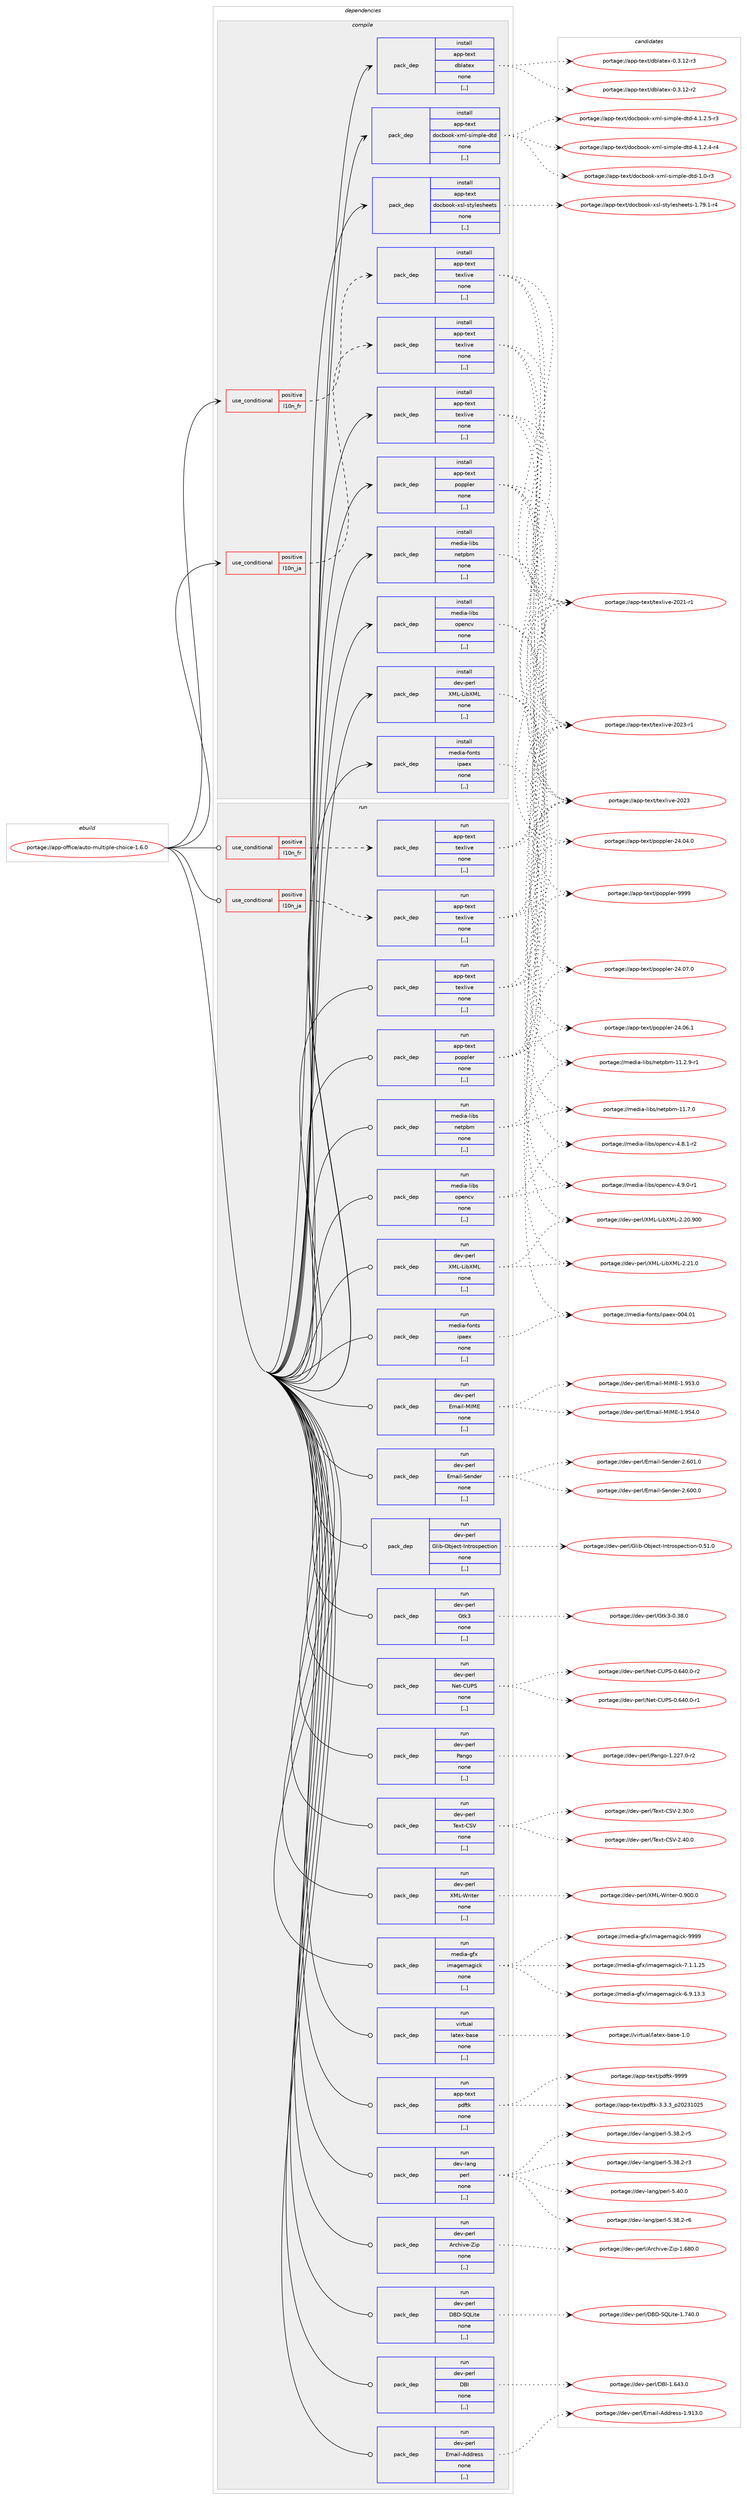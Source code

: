 digraph prolog {

# *************
# Graph options
# *************

newrank=true;
concentrate=true;
compound=true;
graph [rankdir=LR,fontname=Helvetica,fontsize=10,ranksep=1.5];#, ranksep=2.5, nodesep=0.2];
edge  [arrowhead=vee];
node  [fontname=Helvetica,fontsize=10];

# **********
# The ebuild
# **********

subgraph cluster_leftcol {
color=gray;
rank=same;
label=<<i>ebuild</i>>;
id [label="portage://app-office/auto-multiple-choice-1.6.0", color=red, width=4, href="../app-office/auto-multiple-choice-1.6.0.svg"];
}

# ****************
# The dependencies
# ****************

subgraph cluster_midcol {
color=gray;
label=<<i>dependencies</i>>;
subgraph cluster_compile {
fillcolor="#eeeeee";
style=filled;
label=<<i>compile</i>>;
subgraph cond12879 {
dependency44610 [label=<<TABLE BORDER="0" CELLBORDER="1" CELLSPACING="0" CELLPADDING="4"><TR><TD ROWSPAN="3" CELLPADDING="10">use_conditional</TD></TR><TR><TD>positive</TD></TR><TR><TD>l10n_fr</TD></TR></TABLE>>, shape=none, color=red];
subgraph pack31333 {
dependency44611 [label=<<TABLE BORDER="0" CELLBORDER="1" CELLSPACING="0" CELLPADDING="4" WIDTH="220"><TR><TD ROWSPAN="6" CELLPADDING="30">pack_dep</TD></TR><TR><TD WIDTH="110">install</TD></TR><TR><TD>app-text</TD></TR><TR><TD>texlive</TD></TR><TR><TD>none</TD></TR><TR><TD>[,,]</TD></TR></TABLE>>, shape=none, color=blue];
}
dependency44610:e -> dependency44611:w [weight=20,style="dashed",arrowhead="vee"];
}
id:e -> dependency44610:w [weight=20,style="solid",arrowhead="vee"];
subgraph cond12880 {
dependency44612 [label=<<TABLE BORDER="0" CELLBORDER="1" CELLSPACING="0" CELLPADDING="4"><TR><TD ROWSPAN="3" CELLPADDING="10">use_conditional</TD></TR><TR><TD>positive</TD></TR><TR><TD>l10n_ja</TD></TR></TABLE>>, shape=none, color=red];
subgraph pack31334 {
dependency44613 [label=<<TABLE BORDER="0" CELLBORDER="1" CELLSPACING="0" CELLPADDING="4" WIDTH="220"><TR><TD ROWSPAN="6" CELLPADDING="30">pack_dep</TD></TR><TR><TD WIDTH="110">install</TD></TR><TR><TD>app-text</TD></TR><TR><TD>texlive</TD></TR><TR><TD>none</TD></TR><TR><TD>[,,]</TD></TR></TABLE>>, shape=none, color=blue];
}
dependency44612:e -> dependency44613:w [weight=20,style="dashed",arrowhead="vee"];
}
id:e -> dependency44612:w [weight=20,style="solid",arrowhead="vee"];
subgraph pack31335 {
dependency44614 [label=<<TABLE BORDER="0" CELLBORDER="1" CELLSPACING="0" CELLPADDING="4" WIDTH="220"><TR><TD ROWSPAN="6" CELLPADDING="30">pack_dep</TD></TR><TR><TD WIDTH="110">install</TD></TR><TR><TD>app-text</TD></TR><TR><TD>dblatex</TD></TR><TR><TD>none</TD></TR><TR><TD>[,,]</TD></TR></TABLE>>, shape=none, color=blue];
}
id:e -> dependency44614:w [weight=20,style="solid",arrowhead="vee"];
subgraph pack31336 {
dependency44615 [label=<<TABLE BORDER="0" CELLBORDER="1" CELLSPACING="0" CELLPADDING="4" WIDTH="220"><TR><TD ROWSPAN="6" CELLPADDING="30">pack_dep</TD></TR><TR><TD WIDTH="110">install</TD></TR><TR><TD>app-text</TD></TR><TR><TD>docbook-xml-simple-dtd</TD></TR><TR><TD>none</TD></TR><TR><TD>[,,]</TD></TR></TABLE>>, shape=none, color=blue];
}
id:e -> dependency44615:w [weight=20,style="solid",arrowhead="vee"];
subgraph pack31337 {
dependency44616 [label=<<TABLE BORDER="0" CELLBORDER="1" CELLSPACING="0" CELLPADDING="4" WIDTH="220"><TR><TD ROWSPAN="6" CELLPADDING="30">pack_dep</TD></TR><TR><TD WIDTH="110">install</TD></TR><TR><TD>app-text</TD></TR><TR><TD>docbook-xsl-stylesheets</TD></TR><TR><TD>none</TD></TR><TR><TD>[,,]</TD></TR></TABLE>>, shape=none, color=blue];
}
id:e -> dependency44616:w [weight=20,style="solid",arrowhead="vee"];
subgraph pack31338 {
dependency44617 [label=<<TABLE BORDER="0" CELLBORDER="1" CELLSPACING="0" CELLPADDING="4" WIDTH="220"><TR><TD ROWSPAN="6" CELLPADDING="30">pack_dep</TD></TR><TR><TD WIDTH="110">install</TD></TR><TR><TD>app-text</TD></TR><TR><TD>poppler</TD></TR><TR><TD>none</TD></TR><TR><TD>[,,]</TD></TR></TABLE>>, shape=none, color=blue];
}
id:e -> dependency44617:w [weight=20,style="solid",arrowhead="vee"];
subgraph pack31339 {
dependency44618 [label=<<TABLE BORDER="0" CELLBORDER="1" CELLSPACING="0" CELLPADDING="4" WIDTH="220"><TR><TD ROWSPAN="6" CELLPADDING="30">pack_dep</TD></TR><TR><TD WIDTH="110">install</TD></TR><TR><TD>app-text</TD></TR><TR><TD>texlive</TD></TR><TR><TD>none</TD></TR><TR><TD>[,,]</TD></TR></TABLE>>, shape=none, color=blue];
}
id:e -> dependency44618:w [weight=20,style="solid",arrowhead="vee"];
subgraph pack31340 {
dependency44619 [label=<<TABLE BORDER="0" CELLBORDER="1" CELLSPACING="0" CELLPADDING="4" WIDTH="220"><TR><TD ROWSPAN="6" CELLPADDING="30">pack_dep</TD></TR><TR><TD WIDTH="110">install</TD></TR><TR><TD>dev-perl</TD></TR><TR><TD>XML-LibXML</TD></TR><TR><TD>none</TD></TR><TR><TD>[,,]</TD></TR></TABLE>>, shape=none, color=blue];
}
id:e -> dependency44619:w [weight=20,style="solid",arrowhead="vee"];
subgraph pack31341 {
dependency44620 [label=<<TABLE BORDER="0" CELLBORDER="1" CELLSPACING="0" CELLPADDING="4" WIDTH="220"><TR><TD ROWSPAN="6" CELLPADDING="30">pack_dep</TD></TR><TR><TD WIDTH="110">install</TD></TR><TR><TD>media-fonts</TD></TR><TR><TD>ipaex</TD></TR><TR><TD>none</TD></TR><TR><TD>[,,]</TD></TR></TABLE>>, shape=none, color=blue];
}
id:e -> dependency44620:w [weight=20,style="solid",arrowhead="vee"];
subgraph pack31342 {
dependency44621 [label=<<TABLE BORDER="0" CELLBORDER="1" CELLSPACING="0" CELLPADDING="4" WIDTH="220"><TR><TD ROWSPAN="6" CELLPADDING="30">pack_dep</TD></TR><TR><TD WIDTH="110">install</TD></TR><TR><TD>media-libs</TD></TR><TR><TD>netpbm</TD></TR><TR><TD>none</TD></TR><TR><TD>[,,]</TD></TR></TABLE>>, shape=none, color=blue];
}
id:e -> dependency44621:w [weight=20,style="solid",arrowhead="vee"];
subgraph pack31343 {
dependency44622 [label=<<TABLE BORDER="0" CELLBORDER="1" CELLSPACING="0" CELLPADDING="4" WIDTH="220"><TR><TD ROWSPAN="6" CELLPADDING="30">pack_dep</TD></TR><TR><TD WIDTH="110">install</TD></TR><TR><TD>media-libs</TD></TR><TR><TD>opencv</TD></TR><TR><TD>none</TD></TR><TR><TD>[,,]</TD></TR></TABLE>>, shape=none, color=blue];
}
id:e -> dependency44622:w [weight=20,style="solid",arrowhead="vee"];
}
subgraph cluster_compileandrun {
fillcolor="#eeeeee";
style=filled;
label=<<i>compile and run</i>>;
}
subgraph cluster_run {
fillcolor="#eeeeee";
style=filled;
label=<<i>run</i>>;
subgraph cond12881 {
dependency44623 [label=<<TABLE BORDER="0" CELLBORDER="1" CELLSPACING="0" CELLPADDING="4"><TR><TD ROWSPAN="3" CELLPADDING="10">use_conditional</TD></TR><TR><TD>positive</TD></TR><TR><TD>l10n_fr</TD></TR></TABLE>>, shape=none, color=red];
subgraph pack31344 {
dependency44624 [label=<<TABLE BORDER="0" CELLBORDER="1" CELLSPACING="0" CELLPADDING="4" WIDTH="220"><TR><TD ROWSPAN="6" CELLPADDING="30">pack_dep</TD></TR><TR><TD WIDTH="110">run</TD></TR><TR><TD>app-text</TD></TR><TR><TD>texlive</TD></TR><TR><TD>none</TD></TR><TR><TD>[,,]</TD></TR></TABLE>>, shape=none, color=blue];
}
dependency44623:e -> dependency44624:w [weight=20,style="dashed",arrowhead="vee"];
}
id:e -> dependency44623:w [weight=20,style="solid",arrowhead="odot"];
subgraph cond12882 {
dependency44625 [label=<<TABLE BORDER="0" CELLBORDER="1" CELLSPACING="0" CELLPADDING="4"><TR><TD ROWSPAN="3" CELLPADDING="10">use_conditional</TD></TR><TR><TD>positive</TD></TR><TR><TD>l10n_ja</TD></TR></TABLE>>, shape=none, color=red];
subgraph pack31345 {
dependency44626 [label=<<TABLE BORDER="0" CELLBORDER="1" CELLSPACING="0" CELLPADDING="4" WIDTH="220"><TR><TD ROWSPAN="6" CELLPADDING="30">pack_dep</TD></TR><TR><TD WIDTH="110">run</TD></TR><TR><TD>app-text</TD></TR><TR><TD>texlive</TD></TR><TR><TD>none</TD></TR><TR><TD>[,,]</TD></TR></TABLE>>, shape=none, color=blue];
}
dependency44625:e -> dependency44626:w [weight=20,style="dashed",arrowhead="vee"];
}
id:e -> dependency44625:w [weight=20,style="solid",arrowhead="odot"];
subgraph pack31346 {
dependency44627 [label=<<TABLE BORDER="0" CELLBORDER="1" CELLSPACING="0" CELLPADDING="4" WIDTH="220"><TR><TD ROWSPAN="6" CELLPADDING="30">pack_dep</TD></TR><TR><TD WIDTH="110">run</TD></TR><TR><TD>app-text</TD></TR><TR><TD>pdftk</TD></TR><TR><TD>none</TD></TR><TR><TD>[,,]</TD></TR></TABLE>>, shape=none, color=blue];
}
id:e -> dependency44627:w [weight=20,style="solid",arrowhead="odot"];
subgraph pack31347 {
dependency44628 [label=<<TABLE BORDER="0" CELLBORDER="1" CELLSPACING="0" CELLPADDING="4" WIDTH="220"><TR><TD ROWSPAN="6" CELLPADDING="30">pack_dep</TD></TR><TR><TD WIDTH="110">run</TD></TR><TR><TD>app-text</TD></TR><TR><TD>poppler</TD></TR><TR><TD>none</TD></TR><TR><TD>[,,]</TD></TR></TABLE>>, shape=none, color=blue];
}
id:e -> dependency44628:w [weight=20,style="solid",arrowhead="odot"];
subgraph pack31348 {
dependency44629 [label=<<TABLE BORDER="0" CELLBORDER="1" CELLSPACING="0" CELLPADDING="4" WIDTH="220"><TR><TD ROWSPAN="6" CELLPADDING="30">pack_dep</TD></TR><TR><TD WIDTH="110">run</TD></TR><TR><TD>app-text</TD></TR><TR><TD>texlive</TD></TR><TR><TD>none</TD></TR><TR><TD>[,,]</TD></TR></TABLE>>, shape=none, color=blue];
}
id:e -> dependency44629:w [weight=20,style="solid",arrowhead="odot"];
subgraph pack31349 {
dependency44630 [label=<<TABLE BORDER="0" CELLBORDER="1" CELLSPACING="0" CELLPADDING="4" WIDTH="220"><TR><TD ROWSPAN="6" CELLPADDING="30">pack_dep</TD></TR><TR><TD WIDTH="110">run</TD></TR><TR><TD>dev-lang</TD></TR><TR><TD>perl</TD></TR><TR><TD>none</TD></TR><TR><TD>[,,]</TD></TR></TABLE>>, shape=none, color=blue];
}
id:e -> dependency44630:w [weight=20,style="solid",arrowhead="odot"];
subgraph pack31350 {
dependency44631 [label=<<TABLE BORDER="0" CELLBORDER="1" CELLSPACING="0" CELLPADDING="4" WIDTH="220"><TR><TD ROWSPAN="6" CELLPADDING="30">pack_dep</TD></TR><TR><TD WIDTH="110">run</TD></TR><TR><TD>dev-perl</TD></TR><TR><TD>Archive-Zip</TD></TR><TR><TD>none</TD></TR><TR><TD>[,,]</TD></TR></TABLE>>, shape=none, color=blue];
}
id:e -> dependency44631:w [weight=20,style="solid",arrowhead="odot"];
subgraph pack31351 {
dependency44632 [label=<<TABLE BORDER="0" CELLBORDER="1" CELLSPACING="0" CELLPADDING="4" WIDTH="220"><TR><TD ROWSPAN="6" CELLPADDING="30">pack_dep</TD></TR><TR><TD WIDTH="110">run</TD></TR><TR><TD>dev-perl</TD></TR><TR><TD>DBD-SQLite</TD></TR><TR><TD>none</TD></TR><TR><TD>[,,]</TD></TR></TABLE>>, shape=none, color=blue];
}
id:e -> dependency44632:w [weight=20,style="solid",arrowhead="odot"];
subgraph pack31352 {
dependency44633 [label=<<TABLE BORDER="0" CELLBORDER="1" CELLSPACING="0" CELLPADDING="4" WIDTH="220"><TR><TD ROWSPAN="6" CELLPADDING="30">pack_dep</TD></TR><TR><TD WIDTH="110">run</TD></TR><TR><TD>dev-perl</TD></TR><TR><TD>DBI</TD></TR><TR><TD>none</TD></TR><TR><TD>[,,]</TD></TR></TABLE>>, shape=none, color=blue];
}
id:e -> dependency44633:w [weight=20,style="solid",arrowhead="odot"];
subgraph pack31353 {
dependency44634 [label=<<TABLE BORDER="0" CELLBORDER="1" CELLSPACING="0" CELLPADDING="4" WIDTH="220"><TR><TD ROWSPAN="6" CELLPADDING="30">pack_dep</TD></TR><TR><TD WIDTH="110">run</TD></TR><TR><TD>dev-perl</TD></TR><TR><TD>Email-Address</TD></TR><TR><TD>none</TD></TR><TR><TD>[,,]</TD></TR></TABLE>>, shape=none, color=blue];
}
id:e -> dependency44634:w [weight=20,style="solid",arrowhead="odot"];
subgraph pack31354 {
dependency44635 [label=<<TABLE BORDER="0" CELLBORDER="1" CELLSPACING="0" CELLPADDING="4" WIDTH="220"><TR><TD ROWSPAN="6" CELLPADDING="30">pack_dep</TD></TR><TR><TD WIDTH="110">run</TD></TR><TR><TD>dev-perl</TD></TR><TR><TD>Email-MIME</TD></TR><TR><TD>none</TD></TR><TR><TD>[,,]</TD></TR></TABLE>>, shape=none, color=blue];
}
id:e -> dependency44635:w [weight=20,style="solid",arrowhead="odot"];
subgraph pack31355 {
dependency44636 [label=<<TABLE BORDER="0" CELLBORDER="1" CELLSPACING="0" CELLPADDING="4" WIDTH="220"><TR><TD ROWSPAN="6" CELLPADDING="30">pack_dep</TD></TR><TR><TD WIDTH="110">run</TD></TR><TR><TD>dev-perl</TD></TR><TR><TD>Email-Sender</TD></TR><TR><TD>none</TD></TR><TR><TD>[,,]</TD></TR></TABLE>>, shape=none, color=blue];
}
id:e -> dependency44636:w [weight=20,style="solid",arrowhead="odot"];
subgraph pack31356 {
dependency44637 [label=<<TABLE BORDER="0" CELLBORDER="1" CELLSPACING="0" CELLPADDING="4" WIDTH="220"><TR><TD ROWSPAN="6" CELLPADDING="30">pack_dep</TD></TR><TR><TD WIDTH="110">run</TD></TR><TR><TD>dev-perl</TD></TR><TR><TD>Glib-Object-Introspection</TD></TR><TR><TD>none</TD></TR><TR><TD>[,,]</TD></TR></TABLE>>, shape=none, color=blue];
}
id:e -> dependency44637:w [weight=20,style="solid",arrowhead="odot"];
subgraph pack31357 {
dependency44638 [label=<<TABLE BORDER="0" CELLBORDER="1" CELLSPACING="0" CELLPADDING="4" WIDTH="220"><TR><TD ROWSPAN="6" CELLPADDING="30">pack_dep</TD></TR><TR><TD WIDTH="110">run</TD></TR><TR><TD>dev-perl</TD></TR><TR><TD>Gtk3</TD></TR><TR><TD>none</TD></TR><TR><TD>[,,]</TD></TR></TABLE>>, shape=none, color=blue];
}
id:e -> dependency44638:w [weight=20,style="solid",arrowhead="odot"];
subgraph pack31358 {
dependency44639 [label=<<TABLE BORDER="0" CELLBORDER="1" CELLSPACING="0" CELLPADDING="4" WIDTH="220"><TR><TD ROWSPAN="6" CELLPADDING="30">pack_dep</TD></TR><TR><TD WIDTH="110">run</TD></TR><TR><TD>dev-perl</TD></TR><TR><TD>Net-CUPS</TD></TR><TR><TD>none</TD></TR><TR><TD>[,,]</TD></TR></TABLE>>, shape=none, color=blue];
}
id:e -> dependency44639:w [weight=20,style="solid",arrowhead="odot"];
subgraph pack31359 {
dependency44640 [label=<<TABLE BORDER="0" CELLBORDER="1" CELLSPACING="0" CELLPADDING="4" WIDTH="220"><TR><TD ROWSPAN="6" CELLPADDING="30">pack_dep</TD></TR><TR><TD WIDTH="110">run</TD></TR><TR><TD>dev-perl</TD></TR><TR><TD>Pango</TD></TR><TR><TD>none</TD></TR><TR><TD>[,,]</TD></TR></TABLE>>, shape=none, color=blue];
}
id:e -> dependency44640:w [weight=20,style="solid",arrowhead="odot"];
subgraph pack31360 {
dependency44641 [label=<<TABLE BORDER="0" CELLBORDER="1" CELLSPACING="0" CELLPADDING="4" WIDTH="220"><TR><TD ROWSPAN="6" CELLPADDING="30">pack_dep</TD></TR><TR><TD WIDTH="110">run</TD></TR><TR><TD>dev-perl</TD></TR><TR><TD>Text-CSV</TD></TR><TR><TD>none</TD></TR><TR><TD>[,,]</TD></TR></TABLE>>, shape=none, color=blue];
}
id:e -> dependency44641:w [weight=20,style="solid",arrowhead="odot"];
subgraph pack31361 {
dependency44642 [label=<<TABLE BORDER="0" CELLBORDER="1" CELLSPACING="0" CELLPADDING="4" WIDTH="220"><TR><TD ROWSPAN="6" CELLPADDING="30">pack_dep</TD></TR><TR><TD WIDTH="110">run</TD></TR><TR><TD>dev-perl</TD></TR><TR><TD>XML-LibXML</TD></TR><TR><TD>none</TD></TR><TR><TD>[,,]</TD></TR></TABLE>>, shape=none, color=blue];
}
id:e -> dependency44642:w [weight=20,style="solid",arrowhead="odot"];
subgraph pack31362 {
dependency44643 [label=<<TABLE BORDER="0" CELLBORDER="1" CELLSPACING="0" CELLPADDING="4" WIDTH="220"><TR><TD ROWSPAN="6" CELLPADDING="30">pack_dep</TD></TR><TR><TD WIDTH="110">run</TD></TR><TR><TD>dev-perl</TD></TR><TR><TD>XML-Writer</TD></TR><TR><TD>none</TD></TR><TR><TD>[,,]</TD></TR></TABLE>>, shape=none, color=blue];
}
id:e -> dependency44643:w [weight=20,style="solid",arrowhead="odot"];
subgraph pack31363 {
dependency44644 [label=<<TABLE BORDER="0" CELLBORDER="1" CELLSPACING="0" CELLPADDING="4" WIDTH="220"><TR><TD ROWSPAN="6" CELLPADDING="30">pack_dep</TD></TR><TR><TD WIDTH="110">run</TD></TR><TR><TD>media-fonts</TD></TR><TR><TD>ipaex</TD></TR><TR><TD>none</TD></TR><TR><TD>[,,]</TD></TR></TABLE>>, shape=none, color=blue];
}
id:e -> dependency44644:w [weight=20,style="solid",arrowhead="odot"];
subgraph pack31364 {
dependency44645 [label=<<TABLE BORDER="0" CELLBORDER="1" CELLSPACING="0" CELLPADDING="4" WIDTH="220"><TR><TD ROWSPAN="6" CELLPADDING="30">pack_dep</TD></TR><TR><TD WIDTH="110">run</TD></TR><TR><TD>media-gfx</TD></TR><TR><TD>imagemagick</TD></TR><TR><TD>none</TD></TR><TR><TD>[,,]</TD></TR></TABLE>>, shape=none, color=blue];
}
id:e -> dependency44645:w [weight=20,style="solid",arrowhead="odot"];
subgraph pack31365 {
dependency44646 [label=<<TABLE BORDER="0" CELLBORDER="1" CELLSPACING="0" CELLPADDING="4" WIDTH="220"><TR><TD ROWSPAN="6" CELLPADDING="30">pack_dep</TD></TR><TR><TD WIDTH="110">run</TD></TR><TR><TD>media-libs</TD></TR><TR><TD>netpbm</TD></TR><TR><TD>none</TD></TR><TR><TD>[,,]</TD></TR></TABLE>>, shape=none, color=blue];
}
id:e -> dependency44646:w [weight=20,style="solid",arrowhead="odot"];
subgraph pack31366 {
dependency44647 [label=<<TABLE BORDER="0" CELLBORDER="1" CELLSPACING="0" CELLPADDING="4" WIDTH="220"><TR><TD ROWSPAN="6" CELLPADDING="30">pack_dep</TD></TR><TR><TD WIDTH="110">run</TD></TR><TR><TD>media-libs</TD></TR><TR><TD>opencv</TD></TR><TR><TD>none</TD></TR><TR><TD>[,,]</TD></TR></TABLE>>, shape=none, color=blue];
}
id:e -> dependency44647:w [weight=20,style="solid",arrowhead="odot"];
subgraph pack31367 {
dependency44648 [label=<<TABLE BORDER="0" CELLBORDER="1" CELLSPACING="0" CELLPADDING="4" WIDTH="220"><TR><TD ROWSPAN="6" CELLPADDING="30">pack_dep</TD></TR><TR><TD WIDTH="110">run</TD></TR><TR><TD>virtual</TD></TR><TR><TD>latex-base</TD></TR><TR><TD>none</TD></TR><TR><TD>[,,]</TD></TR></TABLE>>, shape=none, color=blue];
}
id:e -> dependency44648:w [weight=20,style="solid",arrowhead="odot"];
}
}

# **************
# The candidates
# **************

subgraph cluster_choices {
rank=same;
color=gray;
label=<<i>candidates</i>>;

subgraph choice31333 {
color=black;
nodesep=1;
choice97112112451161011201164711610112010810511810145504850514511449 [label="portage://app-text/texlive-2023-r1", color=red, width=4,href="../app-text/texlive-2023-r1.svg"];
choice9711211245116101120116471161011201081051181014550485051 [label="portage://app-text/texlive-2023", color=red, width=4,href="../app-text/texlive-2023.svg"];
choice97112112451161011201164711610112010810511810145504850494511449 [label="portage://app-text/texlive-2021-r1", color=red, width=4,href="../app-text/texlive-2021-r1.svg"];
dependency44611:e -> choice97112112451161011201164711610112010810511810145504850514511449:w [style=dotted,weight="100"];
dependency44611:e -> choice9711211245116101120116471161011201081051181014550485051:w [style=dotted,weight="100"];
dependency44611:e -> choice97112112451161011201164711610112010810511810145504850494511449:w [style=dotted,weight="100"];
}
subgraph choice31334 {
color=black;
nodesep=1;
choice97112112451161011201164711610112010810511810145504850514511449 [label="portage://app-text/texlive-2023-r1", color=red, width=4,href="../app-text/texlive-2023-r1.svg"];
choice9711211245116101120116471161011201081051181014550485051 [label="portage://app-text/texlive-2023", color=red, width=4,href="../app-text/texlive-2023.svg"];
choice97112112451161011201164711610112010810511810145504850494511449 [label="portage://app-text/texlive-2021-r1", color=red, width=4,href="../app-text/texlive-2021-r1.svg"];
dependency44613:e -> choice97112112451161011201164711610112010810511810145504850514511449:w [style=dotted,weight="100"];
dependency44613:e -> choice9711211245116101120116471161011201081051181014550485051:w [style=dotted,weight="100"];
dependency44613:e -> choice97112112451161011201164711610112010810511810145504850494511449:w [style=dotted,weight="100"];
}
subgraph choice31335 {
color=black;
nodesep=1;
choice9711211245116101120116471009810897116101120454846514649504511451 [label="portage://app-text/dblatex-0.3.12-r3", color=red, width=4,href="../app-text/dblatex-0.3.12-r3.svg"];
choice9711211245116101120116471009810897116101120454846514649504511450 [label="portage://app-text/dblatex-0.3.12-r2", color=red, width=4,href="../app-text/dblatex-0.3.12-r2.svg"];
dependency44614:e -> choice9711211245116101120116471009810897116101120454846514649504511451:w [style=dotted,weight="100"];
dependency44614:e -> choice9711211245116101120116471009810897116101120454846514649504511450:w [style=dotted,weight="100"];
}
subgraph choice31336 {
color=black;
nodesep=1;
choice971121124511610112011647100111999811111110745120109108451151051091121081014510011610045524649465046534511451 [label="portage://app-text/docbook-xml-simple-dtd-4.1.2.5-r3", color=red, width=4,href="../app-text/docbook-xml-simple-dtd-4.1.2.5-r3.svg"];
choice971121124511610112011647100111999811111110745120109108451151051091121081014510011610045524649465046524511452 [label="portage://app-text/docbook-xml-simple-dtd-4.1.2.4-r4", color=red, width=4,href="../app-text/docbook-xml-simple-dtd-4.1.2.4-r4.svg"];
choice9711211245116101120116471001119998111111107451201091084511510510911210810145100116100454946484511451 [label="portage://app-text/docbook-xml-simple-dtd-1.0-r3", color=red, width=4,href="../app-text/docbook-xml-simple-dtd-1.0-r3.svg"];
dependency44615:e -> choice971121124511610112011647100111999811111110745120109108451151051091121081014510011610045524649465046534511451:w [style=dotted,weight="100"];
dependency44615:e -> choice971121124511610112011647100111999811111110745120109108451151051091121081014510011610045524649465046524511452:w [style=dotted,weight="100"];
dependency44615:e -> choice9711211245116101120116471001119998111111107451201091084511510510911210810145100116100454946484511451:w [style=dotted,weight="100"];
}
subgraph choice31337 {
color=black;
nodesep=1;
choice97112112451161011201164710011199981111111074512011510845115116121108101115104101101116115454946555746494511452 [label="portage://app-text/docbook-xsl-stylesheets-1.79.1-r4", color=red, width=4,href="../app-text/docbook-xsl-stylesheets-1.79.1-r4.svg"];
dependency44616:e -> choice97112112451161011201164710011199981111111074512011510845115116121108101115104101101116115454946555746494511452:w [style=dotted,weight="100"];
}
subgraph choice31338 {
color=black;
nodesep=1;
choice9711211245116101120116471121111121121081011144557575757 [label="portage://app-text/poppler-9999", color=red, width=4,href="../app-text/poppler-9999.svg"];
choice9711211245116101120116471121111121121081011144550524648554648 [label="portage://app-text/poppler-24.07.0", color=red, width=4,href="../app-text/poppler-24.07.0.svg"];
choice9711211245116101120116471121111121121081011144550524648544649 [label="portage://app-text/poppler-24.06.1", color=red, width=4,href="../app-text/poppler-24.06.1.svg"];
choice9711211245116101120116471121111121121081011144550524648524648 [label="portage://app-text/poppler-24.04.0", color=red, width=4,href="../app-text/poppler-24.04.0.svg"];
dependency44617:e -> choice9711211245116101120116471121111121121081011144557575757:w [style=dotted,weight="100"];
dependency44617:e -> choice9711211245116101120116471121111121121081011144550524648554648:w [style=dotted,weight="100"];
dependency44617:e -> choice9711211245116101120116471121111121121081011144550524648544649:w [style=dotted,weight="100"];
dependency44617:e -> choice9711211245116101120116471121111121121081011144550524648524648:w [style=dotted,weight="100"];
}
subgraph choice31339 {
color=black;
nodesep=1;
choice97112112451161011201164711610112010810511810145504850514511449 [label="portage://app-text/texlive-2023-r1", color=red, width=4,href="../app-text/texlive-2023-r1.svg"];
choice9711211245116101120116471161011201081051181014550485051 [label="portage://app-text/texlive-2023", color=red, width=4,href="../app-text/texlive-2023.svg"];
choice97112112451161011201164711610112010810511810145504850494511449 [label="portage://app-text/texlive-2021-r1", color=red, width=4,href="../app-text/texlive-2021-r1.svg"];
dependency44618:e -> choice97112112451161011201164711610112010810511810145504850514511449:w [style=dotted,weight="100"];
dependency44618:e -> choice9711211245116101120116471161011201081051181014550485051:w [style=dotted,weight="100"];
dependency44618:e -> choice97112112451161011201164711610112010810511810145504850494511449:w [style=dotted,weight="100"];
}
subgraph choice31340 {
color=black;
nodesep=1;
choice100101118451121011141084788777645761059888777645504650494648 [label="portage://dev-perl/XML-LibXML-2.21.0", color=red, width=4,href="../dev-perl/XML-LibXML-2.21.0.svg"];
choice1001011184511210111410847887776457610598887776455046504846574848 [label="portage://dev-perl/XML-LibXML-2.20.900", color=red, width=4,href="../dev-perl/XML-LibXML-2.20.900.svg"];
dependency44619:e -> choice100101118451121011141084788777645761059888777645504650494648:w [style=dotted,weight="100"];
dependency44619:e -> choice1001011184511210111410847887776457610598887776455046504846574848:w [style=dotted,weight="100"];
}
subgraph choice31341 {
color=black;
nodesep=1;
choice1091011001059745102111110116115471051129710112045484852464849 [label="portage://media-fonts/ipaex-004.01", color=red, width=4,href="../media-fonts/ipaex-004.01.svg"];
dependency44620:e -> choice1091011001059745102111110116115471051129710112045484852464849:w [style=dotted,weight="100"];
}
subgraph choice31342 {
color=black;
nodesep=1;
choice109101100105974510810598115471101011161129810945494946554648 [label="portage://media-libs/netpbm-11.7.0", color=red, width=4,href="../media-libs/netpbm-11.7.0.svg"];
choice1091011001059745108105981154711010111611298109454949465046574511449 [label="portage://media-libs/netpbm-11.2.9-r1", color=red, width=4,href="../media-libs/netpbm-11.2.9-r1.svg"];
dependency44621:e -> choice109101100105974510810598115471101011161129810945494946554648:w [style=dotted,weight="100"];
dependency44621:e -> choice1091011001059745108105981154711010111611298109454949465046574511449:w [style=dotted,weight="100"];
}
subgraph choice31343 {
color=black;
nodesep=1;
choice10910110010597451081059811547111112101110991184552465746484511449 [label="portage://media-libs/opencv-4.9.0-r1", color=red, width=4,href="../media-libs/opencv-4.9.0-r1.svg"];
choice10910110010597451081059811547111112101110991184552465646494511450 [label="portage://media-libs/opencv-4.8.1-r2", color=red, width=4,href="../media-libs/opencv-4.8.1-r2.svg"];
dependency44622:e -> choice10910110010597451081059811547111112101110991184552465746484511449:w [style=dotted,weight="100"];
dependency44622:e -> choice10910110010597451081059811547111112101110991184552465646494511450:w [style=dotted,weight="100"];
}
subgraph choice31344 {
color=black;
nodesep=1;
choice97112112451161011201164711610112010810511810145504850514511449 [label="portage://app-text/texlive-2023-r1", color=red, width=4,href="../app-text/texlive-2023-r1.svg"];
choice9711211245116101120116471161011201081051181014550485051 [label="portage://app-text/texlive-2023", color=red, width=4,href="../app-text/texlive-2023.svg"];
choice97112112451161011201164711610112010810511810145504850494511449 [label="portage://app-text/texlive-2021-r1", color=red, width=4,href="../app-text/texlive-2021-r1.svg"];
dependency44624:e -> choice97112112451161011201164711610112010810511810145504850514511449:w [style=dotted,weight="100"];
dependency44624:e -> choice9711211245116101120116471161011201081051181014550485051:w [style=dotted,weight="100"];
dependency44624:e -> choice97112112451161011201164711610112010810511810145504850494511449:w [style=dotted,weight="100"];
}
subgraph choice31345 {
color=black;
nodesep=1;
choice97112112451161011201164711610112010810511810145504850514511449 [label="portage://app-text/texlive-2023-r1", color=red, width=4,href="../app-text/texlive-2023-r1.svg"];
choice9711211245116101120116471161011201081051181014550485051 [label="portage://app-text/texlive-2023", color=red, width=4,href="../app-text/texlive-2023.svg"];
choice97112112451161011201164711610112010810511810145504850494511449 [label="portage://app-text/texlive-2021-r1", color=red, width=4,href="../app-text/texlive-2021-r1.svg"];
dependency44626:e -> choice97112112451161011201164711610112010810511810145504850514511449:w [style=dotted,weight="100"];
dependency44626:e -> choice9711211245116101120116471161011201081051181014550485051:w [style=dotted,weight="100"];
dependency44626:e -> choice97112112451161011201164711610112010810511810145504850494511449:w [style=dotted,weight="100"];
}
subgraph choice31346 {
color=black;
nodesep=1;
choice9711211245116101120116471121001021161074557575757 [label="portage://app-text/pdftk-9999", color=red, width=4,href="../app-text/pdftk-9999.svg"];
choice971121124511610112011647112100102116107455146514651951125048505149485053 [label="portage://app-text/pdftk-3.3.3_p20231025", color=red, width=4,href="../app-text/pdftk-3.3.3_p20231025.svg"];
dependency44627:e -> choice9711211245116101120116471121001021161074557575757:w [style=dotted,weight="100"];
dependency44627:e -> choice971121124511610112011647112100102116107455146514651951125048505149485053:w [style=dotted,weight="100"];
}
subgraph choice31347 {
color=black;
nodesep=1;
choice9711211245116101120116471121111121121081011144557575757 [label="portage://app-text/poppler-9999", color=red, width=4,href="../app-text/poppler-9999.svg"];
choice9711211245116101120116471121111121121081011144550524648554648 [label="portage://app-text/poppler-24.07.0", color=red, width=4,href="../app-text/poppler-24.07.0.svg"];
choice9711211245116101120116471121111121121081011144550524648544649 [label="portage://app-text/poppler-24.06.1", color=red, width=4,href="../app-text/poppler-24.06.1.svg"];
choice9711211245116101120116471121111121121081011144550524648524648 [label="portage://app-text/poppler-24.04.0", color=red, width=4,href="../app-text/poppler-24.04.0.svg"];
dependency44628:e -> choice9711211245116101120116471121111121121081011144557575757:w [style=dotted,weight="100"];
dependency44628:e -> choice9711211245116101120116471121111121121081011144550524648554648:w [style=dotted,weight="100"];
dependency44628:e -> choice9711211245116101120116471121111121121081011144550524648544649:w [style=dotted,weight="100"];
dependency44628:e -> choice9711211245116101120116471121111121121081011144550524648524648:w [style=dotted,weight="100"];
}
subgraph choice31348 {
color=black;
nodesep=1;
choice97112112451161011201164711610112010810511810145504850514511449 [label="portage://app-text/texlive-2023-r1", color=red, width=4,href="../app-text/texlive-2023-r1.svg"];
choice9711211245116101120116471161011201081051181014550485051 [label="portage://app-text/texlive-2023", color=red, width=4,href="../app-text/texlive-2023.svg"];
choice97112112451161011201164711610112010810511810145504850494511449 [label="portage://app-text/texlive-2021-r1", color=red, width=4,href="../app-text/texlive-2021-r1.svg"];
dependency44629:e -> choice97112112451161011201164711610112010810511810145504850514511449:w [style=dotted,weight="100"];
dependency44629:e -> choice9711211245116101120116471161011201081051181014550485051:w [style=dotted,weight="100"];
dependency44629:e -> choice97112112451161011201164711610112010810511810145504850494511449:w [style=dotted,weight="100"];
}
subgraph choice31349 {
color=black;
nodesep=1;
choice10010111845108971101034711210111410845534652484648 [label="portage://dev-lang/perl-5.40.0", color=red, width=4,href="../dev-lang/perl-5.40.0.svg"];
choice100101118451089711010347112101114108455346515646504511454 [label="portage://dev-lang/perl-5.38.2-r6", color=red, width=4,href="../dev-lang/perl-5.38.2-r6.svg"];
choice100101118451089711010347112101114108455346515646504511453 [label="portage://dev-lang/perl-5.38.2-r5", color=red, width=4,href="../dev-lang/perl-5.38.2-r5.svg"];
choice100101118451089711010347112101114108455346515646504511451 [label="portage://dev-lang/perl-5.38.2-r3", color=red, width=4,href="../dev-lang/perl-5.38.2-r3.svg"];
dependency44630:e -> choice10010111845108971101034711210111410845534652484648:w [style=dotted,weight="100"];
dependency44630:e -> choice100101118451089711010347112101114108455346515646504511454:w [style=dotted,weight="100"];
dependency44630:e -> choice100101118451089711010347112101114108455346515646504511453:w [style=dotted,weight="100"];
dependency44630:e -> choice100101118451089711010347112101114108455346515646504511451:w [style=dotted,weight="100"];
}
subgraph choice31350 {
color=black;
nodesep=1;
choice1001011184511210111410847651149910410511810145901051124549465456484648 [label="portage://dev-perl/Archive-Zip-1.680.0", color=red, width=4,href="../dev-perl/Archive-Zip-1.680.0.svg"];
dependency44631:e -> choice1001011184511210111410847651149910410511810145901051124549465456484648:w [style=dotted,weight="100"];
}
subgraph choice31351 {
color=black;
nodesep=1;
choice1001011184511210111410847686668458381761051161014549465552484648 [label="portage://dev-perl/DBD-SQLite-1.740.0", color=red, width=4,href="../dev-perl/DBD-SQLite-1.740.0.svg"];
dependency44632:e -> choice1001011184511210111410847686668458381761051161014549465552484648:w [style=dotted,weight="100"];
}
subgraph choice31352 {
color=black;
nodesep=1;
choice10010111845112101114108476866734549465452514648 [label="portage://dev-perl/DBI-1.643.0", color=red, width=4,href="../dev-perl/DBI-1.643.0.svg"];
dependency44633:e -> choice10010111845112101114108476866734549465452514648:w [style=dotted,weight="100"];
}
subgraph choice31353 {
color=black;
nodesep=1;
choice1001011184511210111410847691099710510845651001001141011151154549465749514648 [label="portage://dev-perl/Email-Address-1.913.0", color=red, width=4,href="../dev-perl/Email-Address-1.913.0.svg"];
dependency44634:e -> choice1001011184511210111410847691099710510845651001001141011151154549465749514648:w [style=dotted,weight="100"];
}
subgraph choice31354 {
color=black;
nodesep=1;
choice1001011184511210111410847691099710510845777377694549465753524648 [label="portage://dev-perl/Email-MIME-1.954.0", color=red, width=4,href="../dev-perl/Email-MIME-1.954.0.svg"];
choice1001011184511210111410847691099710510845777377694549465753514648 [label="portage://dev-perl/Email-MIME-1.953.0", color=red, width=4,href="../dev-perl/Email-MIME-1.953.0.svg"];
dependency44635:e -> choice1001011184511210111410847691099710510845777377694549465753524648:w [style=dotted,weight="100"];
dependency44635:e -> choice1001011184511210111410847691099710510845777377694549465753514648:w [style=dotted,weight="100"];
}
subgraph choice31355 {
color=black;
nodesep=1;
choice1001011184511210111410847691099710510845831011101001011144550465448494648 [label="portage://dev-perl/Email-Sender-2.601.0", color=red, width=4,href="../dev-perl/Email-Sender-2.601.0.svg"];
choice1001011184511210111410847691099710510845831011101001011144550465448484648 [label="portage://dev-perl/Email-Sender-2.600.0", color=red, width=4,href="../dev-perl/Email-Sender-2.600.0.svg"];
dependency44636:e -> choice1001011184511210111410847691099710510845831011101001011144550465448494648:w [style=dotted,weight="100"];
dependency44636:e -> choice1001011184511210111410847691099710510845831011101001011144550465448484648:w [style=dotted,weight="100"];
}
subgraph choice31356 {
color=black;
nodesep=1;
choice100101118451121011141084771108105984579981061019911645731101161141111151121019911610511111045484653494648 [label="portage://dev-perl/Glib-Object-Introspection-0.51.0", color=red, width=4,href="../dev-perl/Glib-Object-Introspection-0.51.0.svg"];
dependency44637:e -> choice100101118451121011141084771108105984579981061019911645731101161141111151121019911610511111045484653494648:w [style=dotted,weight="100"];
}
subgraph choice31357 {
color=black;
nodesep=1;
choice1001011184511210111410847711161075145484651564648 [label="portage://dev-perl/Gtk3-0.38.0", color=red, width=4,href="../dev-perl/Gtk3-0.38.0.svg"];
dependency44638:e -> choice1001011184511210111410847711161075145484651564648:w [style=dotted,weight="100"];
}
subgraph choice31358 {
color=black;
nodesep=1;
choice100101118451121011141084778101116456785808345484654524846484511450 [label="portage://dev-perl/Net-CUPS-0.640.0-r2", color=red, width=4,href="../dev-perl/Net-CUPS-0.640.0-r2.svg"];
choice100101118451121011141084778101116456785808345484654524846484511449 [label="portage://dev-perl/Net-CUPS-0.640.0-r1", color=red, width=4,href="../dev-perl/Net-CUPS-0.640.0-r1.svg"];
dependency44639:e -> choice100101118451121011141084778101116456785808345484654524846484511450:w [style=dotted,weight="100"];
dependency44639:e -> choice100101118451121011141084778101116456785808345484654524846484511449:w [style=dotted,weight="100"];
}
subgraph choice31359 {
color=black;
nodesep=1;
choice1001011184511210111410847809711010311145494650505546484511450 [label="portage://dev-perl/Pango-1.227.0-r2", color=red, width=4,href="../dev-perl/Pango-1.227.0-r2.svg"];
dependency44640:e -> choice1001011184511210111410847809711010311145494650505546484511450:w [style=dotted,weight="100"];
}
subgraph choice31360 {
color=black;
nodesep=1;
choice1001011184511210111410847841011201164567838645504652484648 [label="portage://dev-perl/Text-CSV-2.40.0", color=red, width=4,href="../dev-perl/Text-CSV-2.40.0.svg"];
choice1001011184511210111410847841011201164567838645504651484648 [label="portage://dev-perl/Text-CSV-2.30.0", color=red, width=4,href="../dev-perl/Text-CSV-2.30.0.svg"];
dependency44641:e -> choice1001011184511210111410847841011201164567838645504652484648:w [style=dotted,weight="100"];
dependency44641:e -> choice1001011184511210111410847841011201164567838645504651484648:w [style=dotted,weight="100"];
}
subgraph choice31361 {
color=black;
nodesep=1;
choice100101118451121011141084788777645761059888777645504650494648 [label="portage://dev-perl/XML-LibXML-2.21.0", color=red, width=4,href="../dev-perl/XML-LibXML-2.21.0.svg"];
choice1001011184511210111410847887776457610598887776455046504846574848 [label="portage://dev-perl/XML-LibXML-2.20.900", color=red, width=4,href="../dev-perl/XML-LibXML-2.20.900.svg"];
dependency44642:e -> choice100101118451121011141084788777645761059888777645504650494648:w [style=dotted,weight="100"];
dependency44642:e -> choice1001011184511210111410847887776457610598887776455046504846574848:w [style=dotted,weight="100"];
}
subgraph choice31362 {
color=black;
nodesep=1;
choice100101118451121011141084788777645871141051161011144548465748484648 [label="portage://dev-perl/XML-Writer-0.900.0", color=red, width=4,href="../dev-perl/XML-Writer-0.900.0.svg"];
dependency44643:e -> choice100101118451121011141084788777645871141051161011144548465748484648:w [style=dotted,weight="100"];
}
subgraph choice31363 {
color=black;
nodesep=1;
choice1091011001059745102111110116115471051129710112045484852464849 [label="portage://media-fonts/ipaex-004.01", color=red, width=4,href="../media-fonts/ipaex-004.01.svg"];
dependency44644:e -> choice1091011001059745102111110116115471051129710112045484852464849:w [style=dotted,weight="100"];
}
subgraph choice31364 {
color=black;
nodesep=1;
choice1091011001059745103102120471051099710310110997103105991074557575757 [label="portage://media-gfx/imagemagick-9999", color=red, width=4,href="../media-gfx/imagemagick-9999.svg"];
choice109101100105974510310212047105109971031011099710310599107455546494649465053 [label="portage://media-gfx/imagemagick-7.1.1.25", color=red, width=4,href="../media-gfx/imagemagick-7.1.1.25.svg"];
choice109101100105974510310212047105109971031011099710310599107455446574649514651 [label="portage://media-gfx/imagemagick-6.9.13.3", color=red, width=4,href="../media-gfx/imagemagick-6.9.13.3.svg"];
dependency44645:e -> choice1091011001059745103102120471051099710310110997103105991074557575757:w [style=dotted,weight="100"];
dependency44645:e -> choice109101100105974510310212047105109971031011099710310599107455546494649465053:w [style=dotted,weight="100"];
dependency44645:e -> choice109101100105974510310212047105109971031011099710310599107455446574649514651:w [style=dotted,weight="100"];
}
subgraph choice31365 {
color=black;
nodesep=1;
choice109101100105974510810598115471101011161129810945494946554648 [label="portage://media-libs/netpbm-11.7.0", color=red, width=4,href="../media-libs/netpbm-11.7.0.svg"];
choice1091011001059745108105981154711010111611298109454949465046574511449 [label="portage://media-libs/netpbm-11.2.9-r1", color=red, width=4,href="../media-libs/netpbm-11.2.9-r1.svg"];
dependency44646:e -> choice109101100105974510810598115471101011161129810945494946554648:w [style=dotted,weight="100"];
dependency44646:e -> choice1091011001059745108105981154711010111611298109454949465046574511449:w [style=dotted,weight="100"];
}
subgraph choice31366 {
color=black;
nodesep=1;
choice10910110010597451081059811547111112101110991184552465746484511449 [label="portage://media-libs/opencv-4.9.0-r1", color=red, width=4,href="../media-libs/opencv-4.9.0-r1.svg"];
choice10910110010597451081059811547111112101110991184552465646494511450 [label="portage://media-libs/opencv-4.8.1-r2", color=red, width=4,href="../media-libs/opencv-4.8.1-r2.svg"];
dependency44647:e -> choice10910110010597451081059811547111112101110991184552465746484511449:w [style=dotted,weight="100"];
dependency44647:e -> choice10910110010597451081059811547111112101110991184552465646494511450:w [style=dotted,weight="100"];
}
subgraph choice31367 {
color=black;
nodesep=1;
choice11810511411611797108471089711610112045989711510145494648 [label="portage://virtual/latex-base-1.0", color=red, width=4,href="../virtual/latex-base-1.0.svg"];
dependency44648:e -> choice11810511411611797108471089711610112045989711510145494648:w [style=dotted,weight="100"];
}
}

}

